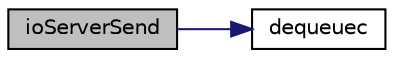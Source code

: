digraph "ioServerSend"
{
 // LATEX_PDF_SIZE
  edge [fontname="Helvetica",fontsize="10",labelfontname="Helvetica",labelfontsize="10"];
  node [fontname="Helvetica",fontsize="10",shape=record];
  rankdir="LR";
  Node1 [label="ioServerSend",height=0.2,width=0.4,color="black", fillcolor="grey75", style="filled", fontcolor="black",tooltip="Send a character from the RX buffer to the kernel IO server."];
  Node1 -> Node2 [color="midnightblue",fontsize="10",style="solid",fontname="Helvetica"];
  Node2 [label="dequeuec",height=0.2,width=0.4,color="black", fillcolor="white", style="filled",URL="$cirbuffer_8c.html#ae035d3b8038562cb34b285235613fe89",tooltip="Dequeues a character from a circular buffer."];
}
